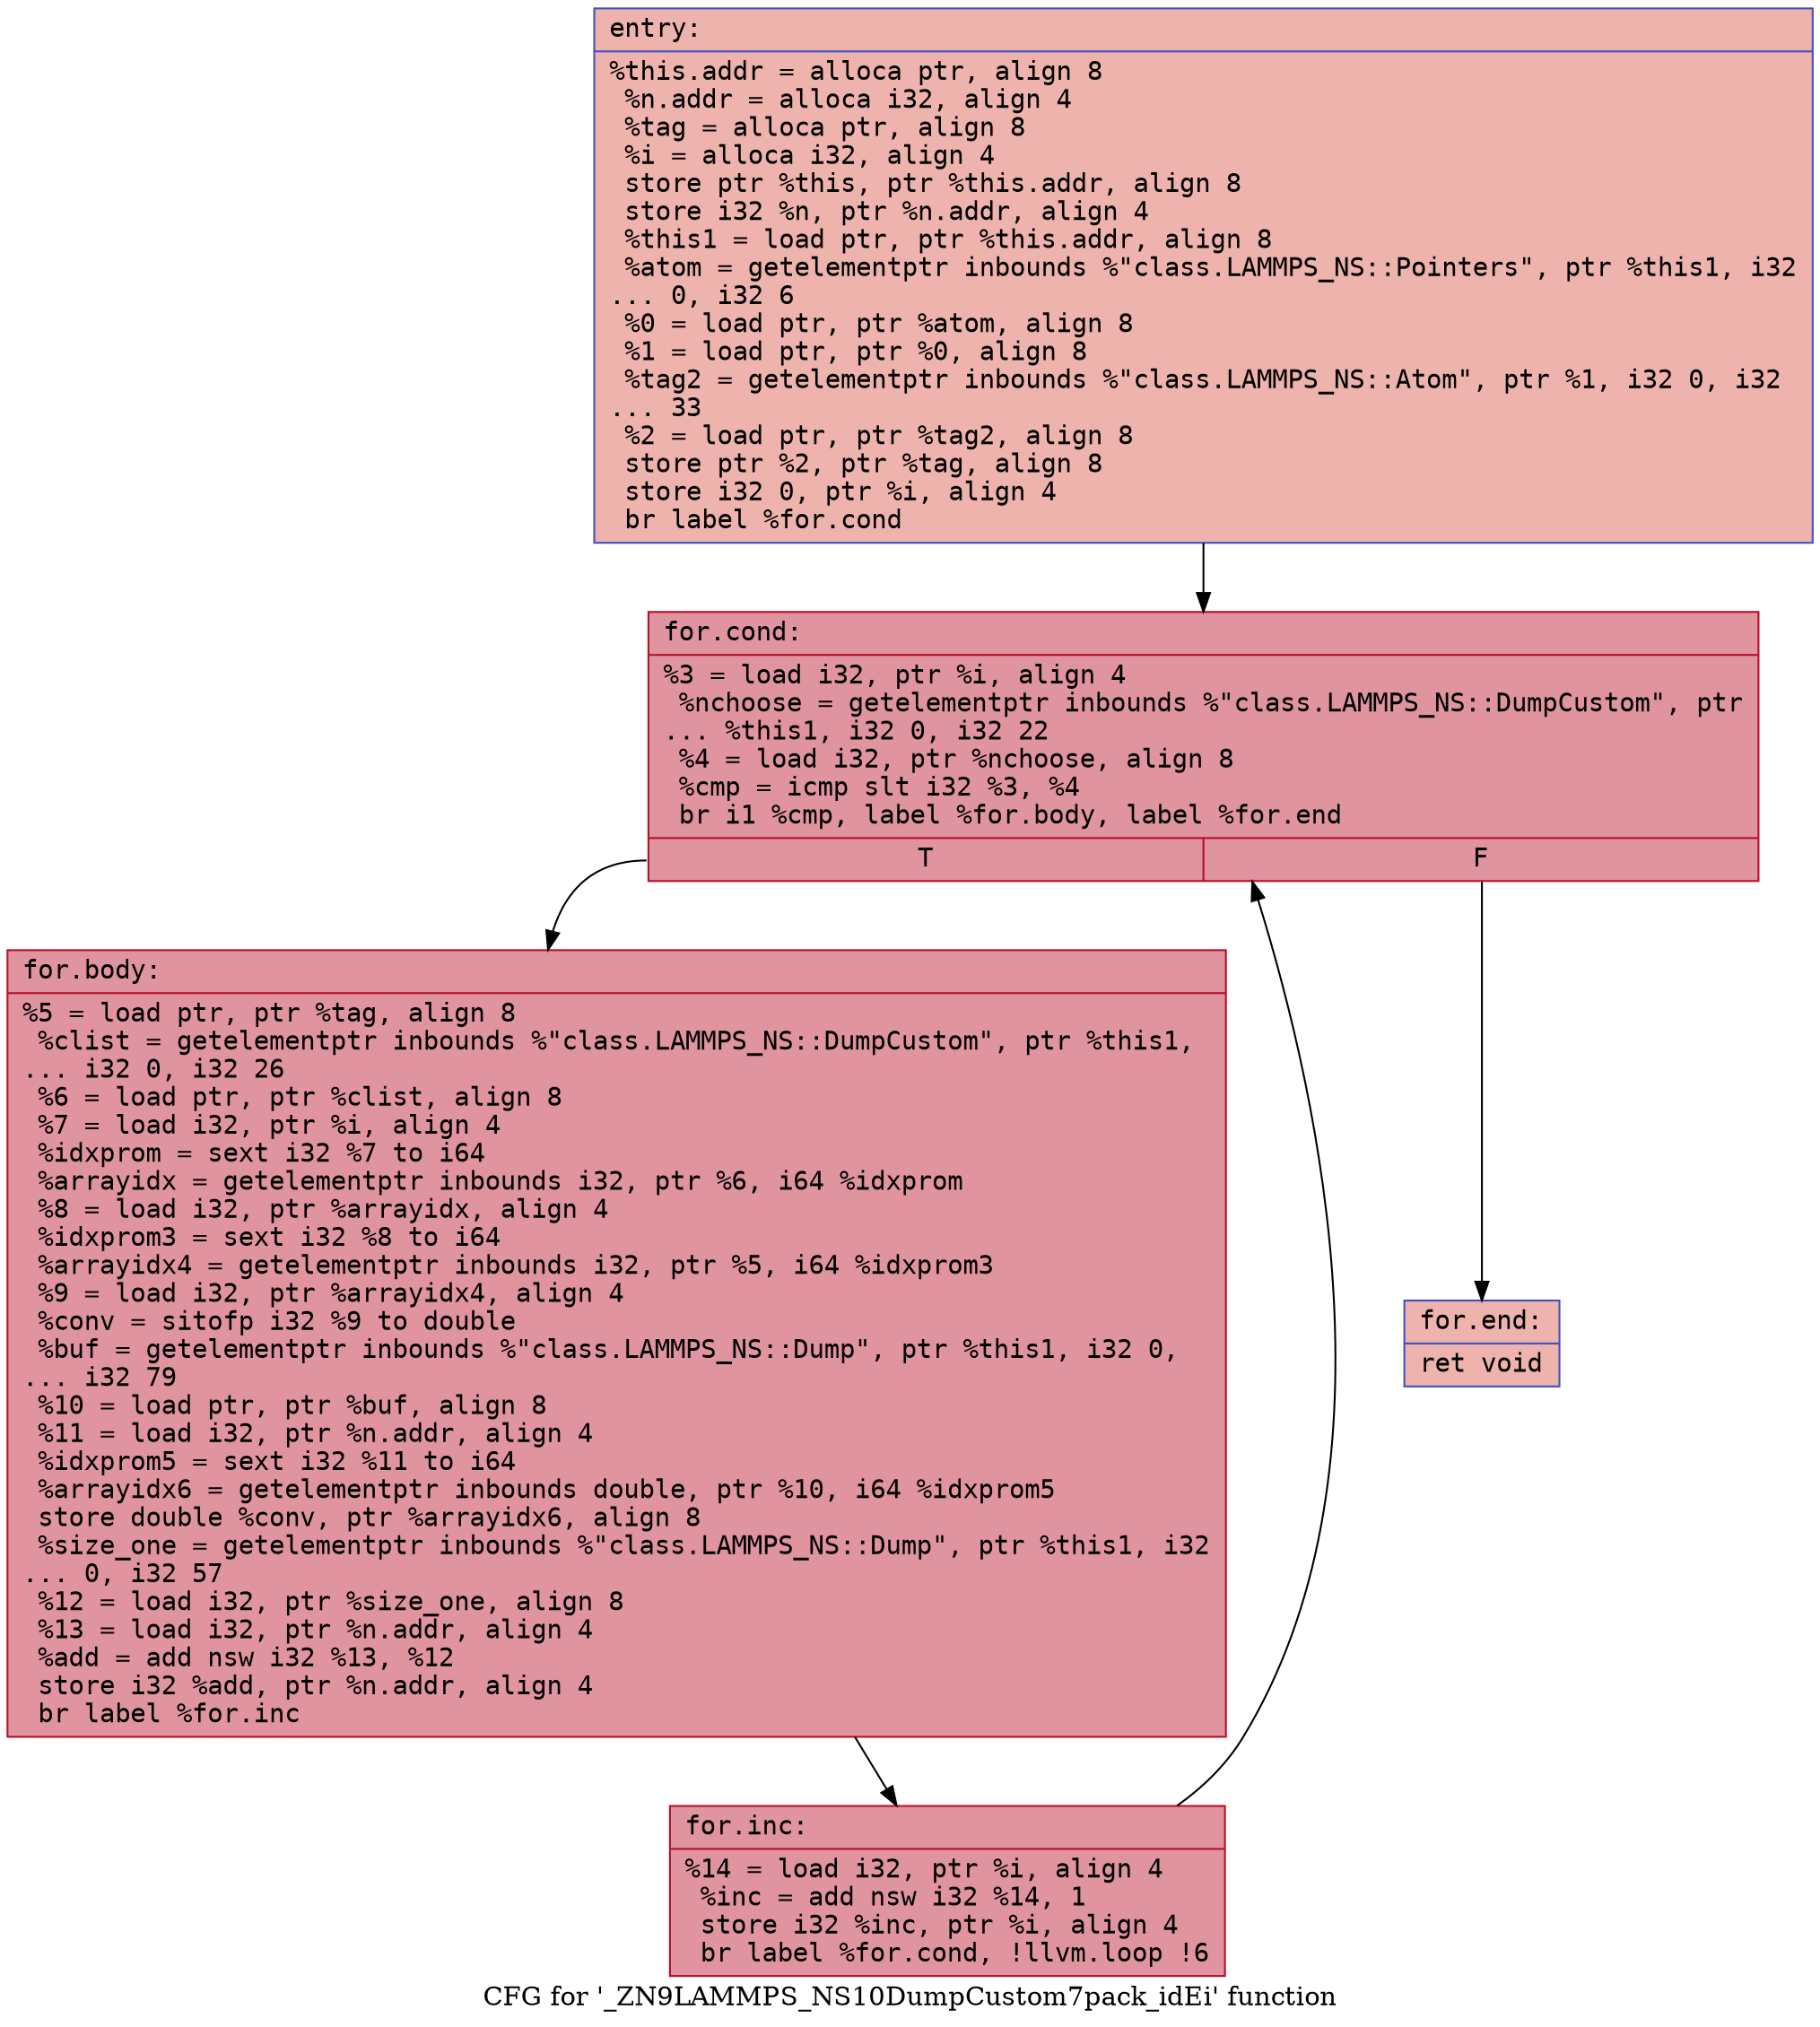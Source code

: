digraph "CFG for '_ZN9LAMMPS_NS10DumpCustom7pack_idEi' function" {
	label="CFG for '_ZN9LAMMPS_NS10DumpCustom7pack_idEi' function";

	Node0x55d03a858db0 [shape=record,color="#3d50c3ff", style=filled, fillcolor="#d6524470" fontname="Courier",label="{entry:\l|  %this.addr = alloca ptr, align 8\l  %n.addr = alloca i32, align 4\l  %tag = alloca ptr, align 8\l  %i = alloca i32, align 4\l  store ptr %this, ptr %this.addr, align 8\l  store i32 %n, ptr %n.addr, align 4\l  %this1 = load ptr, ptr %this.addr, align 8\l  %atom = getelementptr inbounds %\"class.LAMMPS_NS::Pointers\", ptr %this1, i32\l... 0, i32 6\l  %0 = load ptr, ptr %atom, align 8\l  %1 = load ptr, ptr %0, align 8\l  %tag2 = getelementptr inbounds %\"class.LAMMPS_NS::Atom\", ptr %1, i32 0, i32\l... 33\l  %2 = load ptr, ptr %tag2, align 8\l  store ptr %2, ptr %tag, align 8\l  store i32 0, ptr %i, align 4\l  br label %for.cond\l}"];
	Node0x55d03a858db0 -> Node0x55d03a8595a0[tooltip="entry -> for.cond\nProbability 100.00%" ];
	Node0x55d03a8595a0 [shape=record,color="#b70d28ff", style=filled, fillcolor="#b70d2870" fontname="Courier",label="{for.cond:\l|  %3 = load i32, ptr %i, align 4\l  %nchoose = getelementptr inbounds %\"class.LAMMPS_NS::DumpCustom\", ptr\l... %this1, i32 0, i32 22\l  %4 = load i32, ptr %nchoose, align 8\l  %cmp = icmp slt i32 %3, %4\l  br i1 %cmp, label %for.body, label %for.end\l|{<s0>T|<s1>F}}"];
	Node0x55d03a8595a0:s0 -> Node0x55d03a859ac0[tooltip="for.cond -> for.body\nProbability 96.88%" ];
	Node0x55d03a8595a0:s1 -> Node0x55d03a859b40[tooltip="for.cond -> for.end\nProbability 3.12%" ];
	Node0x55d03a859ac0 [shape=record,color="#b70d28ff", style=filled, fillcolor="#b70d2870" fontname="Courier",label="{for.body:\l|  %5 = load ptr, ptr %tag, align 8\l  %clist = getelementptr inbounds %\"class.LAMMPS_NS::DumpCustom\", ptr %this1,\l... i32 0, i32 26\l  %6 = load ptr, ptr %clist, align 8\l  %7 = load i32, ptr %i, align 4\l  %idxprom = sext i32 %7 to i64\l  %arrayidx = getelementptr inbounds i32, ptr %6, i64 %idxprom\l  %8 = load i32, ptr %arrayidx, align 4\l  %idxprom3 = sext i32 %8 to i64\l  %arrayidx4 = getelementptr inbounds i32, ptr %5, i64 %idxprom3\l  %9 = load i32, ptr %arrayidx4, align 4\l  %conv = sitofp i32 %9 to double\l  %buf = getelementptr inbounds %\"class.LAMMPS_NS::Dump\", ptr %this1, i32 0,\l... i32 79\l  %10 = load ptr, ptr %buf, align 8\l  %11 = load i32, ptr %n.addr, align 4\l  %idxprom5 = sext i32 %11 to i64\l  %arrayidx6 = getelementptr inbounds double, ptr %10, i64 %idxprom5\l  store double %conv, ptr %arrayidx6, align 8\l  %size_one = getelementptr inbounds %\"class.LAMMPS_NS::Dump\", ptr %this1, i32\l... 0, i32 57\l  %12 = load i32, ptr %size_one, align 8\l  %13 = load i32, ptr %n.addr, align 4\l  %add = add nsw i32 %13, %12\l  store i32 %add, ptr %n.addr, align 4\l  br label %for.inc\l}"];
	Node0x55d03a859ac0 -> Node0x55d03a85ac10[tooltip="for.body -> for.inc\nProbability 100.00%" ];
	Node0x55d03a85ac10 [shape=record,color="#b70d28ff", style=filled, fillcolor="#b70d2870" fontname="Courier",label="{for.inc:\l|  %14 = load i32, ptr %i, align 4\l  %inc = add nsw i32 %14, 1\l  store i32 %inc, ptr %i, align 4\l  br label %for.cond, !llvm.loop !6\l}"];
	Node0x55d03a85ac10 -> Node0x55d03a8595a0[tooltip="for.inc -> for.cond\nProbability 100.00%" ];
	Node0x55d03a859b40 [shape=record,color="#3d50c3ff", style=filled, fillcolor="#d6524470" fontname="Courier",label="{for.end:\l|  ret void\l}"];
}
